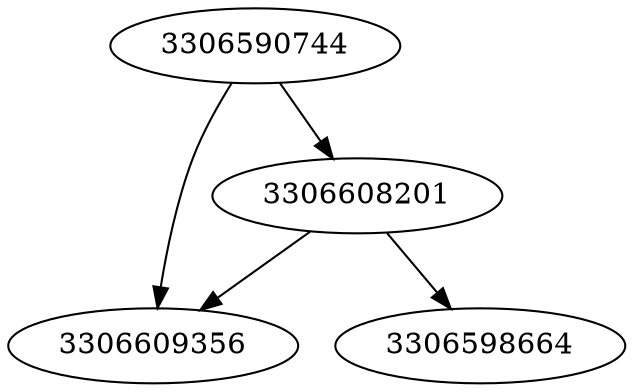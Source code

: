 strict digraph  {
3306590744;
3306598664;
3306609356;
3306608201;
3306590744 -> 3306608201;
3306590744 -> 3306609356;
3306608201 -> 3306609356;
3306608201 -> 3306598664;
}
